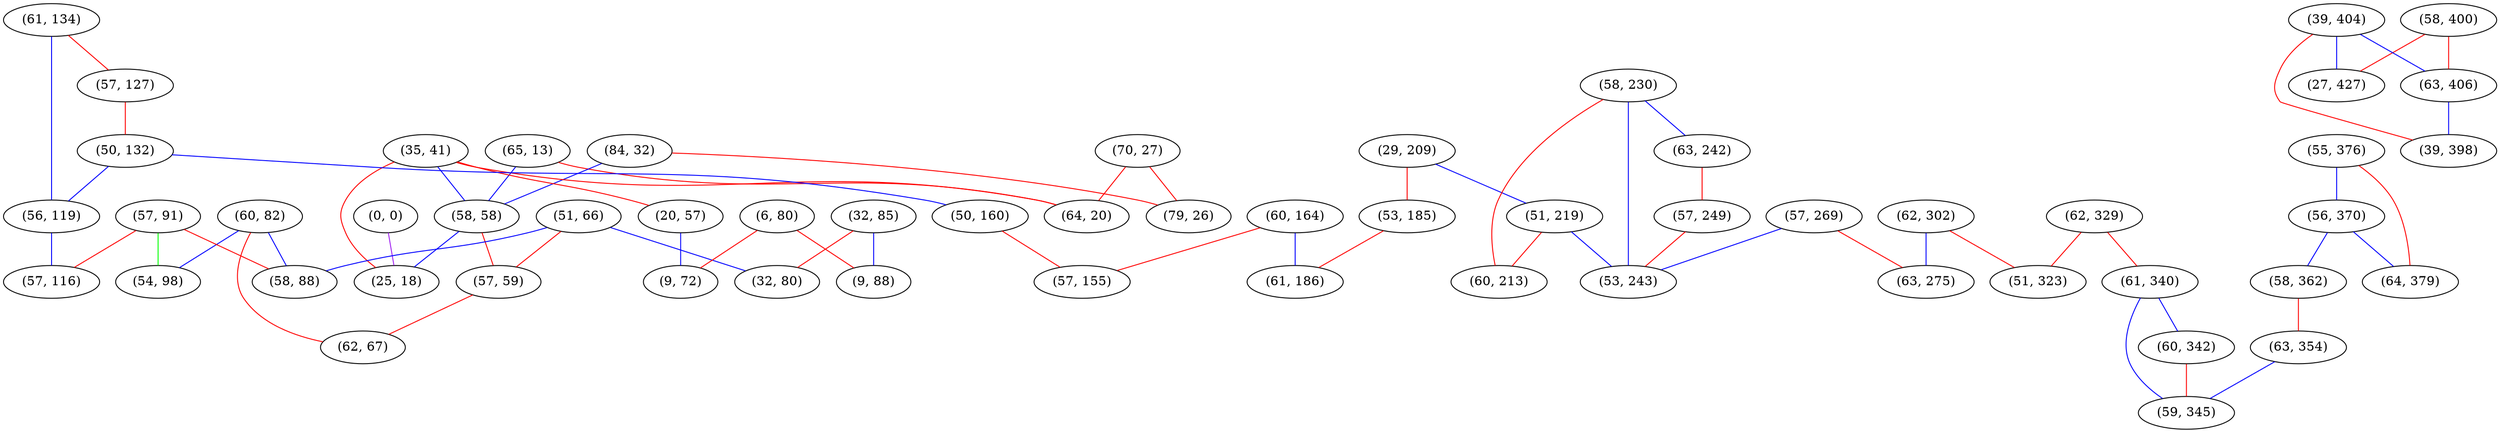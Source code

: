 graph "" {
"(61, 134)";
"(29, 209)";
"(32, 85)";
"(57, 127)";
"(62, 302)";
"(65, 13)";
"(62, 329)";
"(60, 82)";
"(84, 32)";
"(57, 269)";
"(35, 41)";
"(51, 323)";
"(58, 230)";
"(55, 376)";
"(20, 57)";
"(56, 370)";
"(63, 242)";
"(58, 362)";
"(63, 275)";
"(58, 58)";
"(50, 132)";
"(0, 0)";
"(51, 66)";
"(57, 91)";
"(56, 119)";
"(70, 27)";
"(58, 400)";
"(6, 80)";
"(61, 340)";
"(39, 404)";
"(50, 160)";
"(60, 164)";
"(63, 354)";
"(64, 20)";
"(25, 18)";
"(9, 72)";
"(64, 379)";
"(51, 219)";
"(57, 249)";
"(60, 213)";
"(63, 406)";
"(57, 59)";
"(57, 155)";
"(79, 26)";
"(53, 185)";
"(39, 398)";
"(54, 98)";
"(62, 67)";
"(60, 342)";
"(32, 80)";
"(59, 345)";
"(27, 427)";
"(57, 116)";
"(58, 88)";
"(9, 88)";
"(61, 186)";
"(53, 243)";
"(61, 134)" -- "(56, 119)"  [color=blue, key=0, weight=3];
"(61, 134)" -- "(57, 127)"  [color=red, key=0, weight=1];
"(29, 209)" -- "(53, 185)"  [color=red, key=0, weight=1];
"(29, 209)" -- "(51, 219)"  [color=blue, key=0, weight=3];
"(32, 85)" -- "(9, 88)"  [color=blue, key=0, weight=3];
"(32, 85)" -- "(32, 80)"  [color=red, key=0, weight=1];
"(57, 127)" -- "(50, 132)"  [color=red, key=0, weight=1];
"(62, 302)" -- "(63, 275)"  [color=blue, key=0, weight=3];
"(62, 302)" -- "(51, 323)"  [color=red, key=0, weight=1];
"(65, 13)" -- "(58, 58)"  [color=blue, key=0, weight=3];
"(65, 13)" -- "(64, 20)"  [color=red, key=0, weight=1];
"(62, 329)" -- "(61, 340)"  [color=red, key=0, weight=1];
"(62, 329)" -- "(51, 323)"  [color=red, key=0, weight=1];
"(60, 82)" -- "(62, 67)"  [color=red, key=0, weight=1];
"(60, 82)" -- "(58, 88)"  [color=blue, key=0, weight=3];
"(60, 82)" -- "(54, 98)"  [color=blue, key=0, weight=3];
"(84, 32)" -- "(79, 26)"  [color=red, key=0, weight=1];
"(84, 32)" -- "(58, 58)"  [color=blue, key=0, weight=3];
"(57, 269)" -- "(63, 275)"  [color=red, key=0, weight=1];
"(57, 269)" -- "(53, 243)"  [color=blue, key=0, weight=3];
"(35, 41)" -- "(25, 18)"  [color=red, key=0, weight=1];
"(35, 41)" -- "(58, 58)"  [color=blue, key=0, weight=3];
"(35, 41)" -- "(20, 57)"  [color=red, key=0, weight=1];
"(35, 41)" -- "(64, 20)"  [color=red, key=0, weight=1];
"(58, 230)" -- "(60, 213)"  [color=red, key=0, weight=1];
"(58, 230)" -- "(63, 242)"  [color=blue, key=0, weight=3];
"(58, 230)" -- "(53, 243)"  [color=blue, key=0, weight=3];
"(55, 376)" -- "(64, 379)"  [color=red, key=0, weight=1];
"(55, 376)" -- "(56, 370)"  [color=blue, key=0, weight=3];
"(20, 57)" -- "(9, 72)"  [color=blue, key=0, weight=3];
"(56, 370)" -- "(64, 379)"  [color=blue, key=0, weight=3];
"(56, 370)" -- "(58, 362)"  [color=blue, key=0, weight=3];
"(63, 242)" -- "(57, 249)"  [color=red, key=0, weight=1];
"(58, 362)" -- "(63, 354)"  [color=red, key=0, weight=1];
"(58, 58)" -- "(25, 18)"  [color=blue, key=0, weight=3];
"(58, 58)" -- "(57, 59)"  [color=red, key=0, weight=1];
"(50, 132)" -- "(50, 160)"  [color=blue, key=0, weight=3];
"(50, 132)" -- "(56, 119)"  [color=blue, key=0, weight=3];
"(0, 0)" -- "(25, 18)"  [color=purple, key=0, weight=4];
"(51, 66)" -- "(58, 88)"  [color=blue, key=0, weight=3];
"(51, 66)" -- "(57, 59)"  [color=red, key=0, weight=1];
"(51, 66)" -- "(32, 80)"  [color=blue, key=0, weight=3];
"(57, 91)" -- "(58, 88)"  [color=red, key=0, weight=1];
"(57, 91)" -- "(54, 98)"  [color=green, key=0, weight=2];
"(57, 91)" -- "(57, 116)"  [color=red, key=0, weight=1];
"(56, 119)" -- "(57, 116)"  [color=blue, key=0, weight=3];
"(70, 27)" -- "(79, 26)"  [color=red, key=0, weight=1];
"(70, 27)" -- "(64, 20)"  [color=red, key=0, weight=1];
"(58, 400)" -- "(63, 406)"  [color=red, key=0, weight=1];
"(58, 400)" -- "(27, 427)"  [color=red, key=0, weight=1];
"(6, 80)" -- "(9, 72)"  [color=red, key=0, weight=1];
"(6, 80)" -- "(9, 88)"  [color=red, key=0, weight=1];
"(61, 340)" -- "(59, 345)"  [color=blue, key=0, weight=3];
"(61, 340)" -- "(60, 342)"  [color=blue, key=0, weight=3];
"(39, 404)" -- "(63, 406)"  [color=blue, key=0, weight=3];
"(39, 404)" -- "(39, 398)"  [color=red, key=0, weight=1];
"(39, 404)" -- "(27, 427)"  [color=blue, key=0, weight=3];
"(50, 160)" -- "(57, 155)"  [color=red, key=0, weight=1];
"(60, 164)" -- "(57, 155)"  [color=red, key=0, weight=1];
"(60, 164)" -- "(61, 186)"  [color=blue, key=0, weight=3];
"(63, 354)" -- "(59, 345)"  [color=blue, key=0, weight=3];
"(51, 219)" -- "(60, 213)"  [color=red, key=0, weight=1];
"(51, 219)" -- "(53, 243)"  [color=blue, key=0, weight=3];
"(57, 249)" -- "(53, 243)"  [color=red, key=0, weight=1];
"(63, 406)" -- "(39, 398)"  [color=blue, key=0, weight=3];
"(57, 59)" -- "(62, 67)"  [color=red, key=0, weight=1];
"(53, 185)" -- "(61, 186)"  [color=red, key=0, weight=1];
"(60, 342)" -- "(59, 345)"  [color=red, key=0, weight=1];
}
